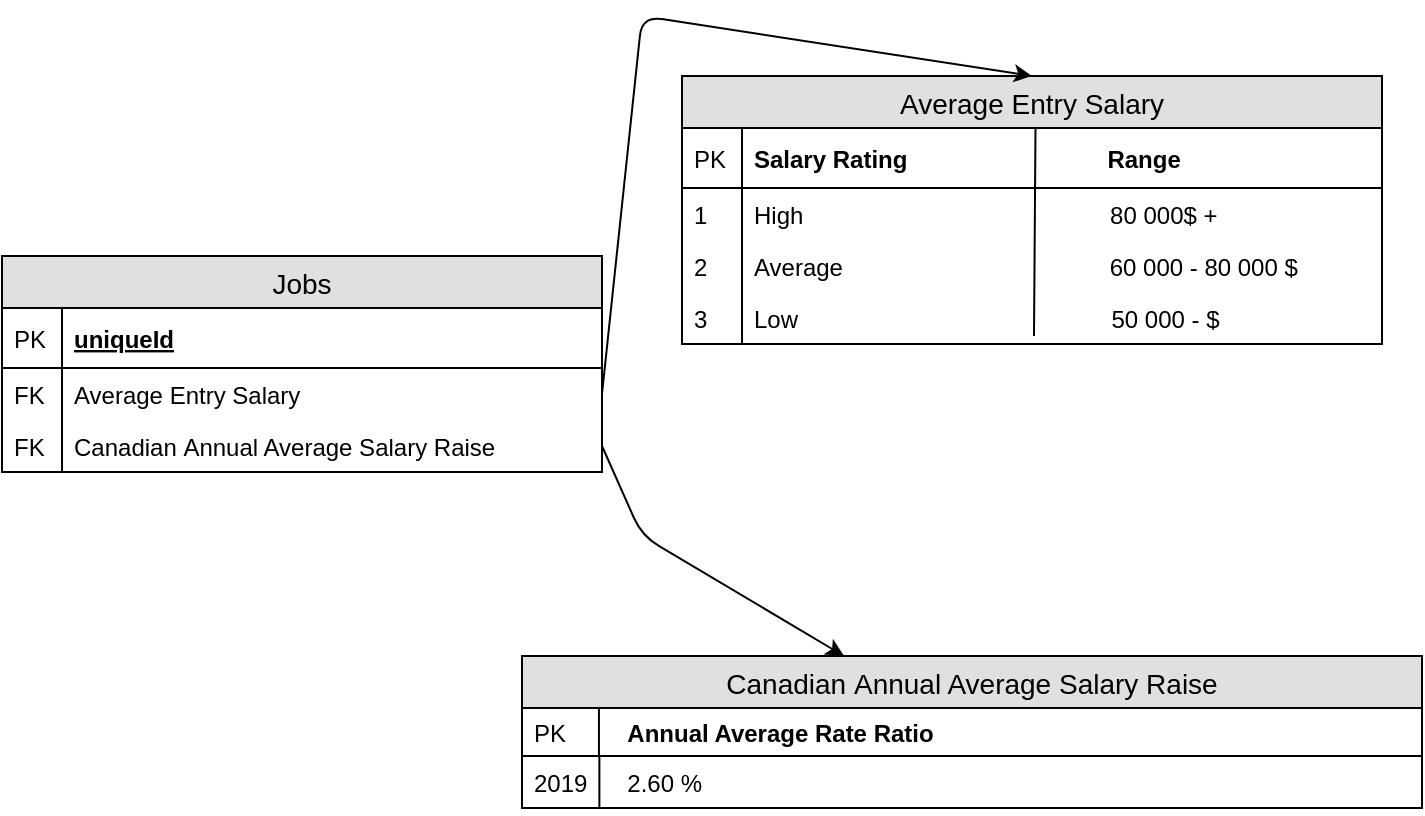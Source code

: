 <mxfile version="12.3.2" type="device" pages="1"><diagram id="A5nH4SXvxRaMwIXdK-zo" name="Page-1"><mxGraphModel dx="675" dy="922" grid="1" gridSize="10" guides="1" tooltips="1" connect="1" arrows="1" fold="1" page="1" pageScale="1" pageWidth="850" pageHeight="1100" math="0" shadow="0"><root><mxCell id="0"/><mxCell id="1" parent="0"/><mxCell id="8M03yK-Zb_a03whQf8vp-20" value="Jobs" style="swimlane;fontStyle=0;childLayout=stackLayout;horizontal=1;startSize=26;fillColor=#e0e0e0;horizontalStack=0;resizeParent=1;resizeParentMax=0;resizeLast=0;collapsible=1;marginBottom=0;swimlaneFillColor=#ffffff;align=center;fontSize=14;" parent="1" vertex="1"><mxGeometry x="80" y="200" width="300" height="108" as="geometry"/></mxCell><mxCell id="8M03yK-Zb_a03whQf8vp-21" value="uniqueId" style="shape=partialRectangle;top=0;left=0;right=0;bottom=1;align=left;verticalAlign=middle;fillColor=none;spacingLeft=34;spacingRight=4;overflow=hidden;rotatable=0;points=[[0,0.5],[1,0.5]];portConstraint=eastwest;dropTarget=0;fontStyle=5;fontSize=12;" parent="8M03yK-Zb_a03whQf8vp-20" vertex="1"><mxGeometry y="26" width="300" height="30" as="geometry"/></mxCell><mxCell id="8M03yK-Zb_a03whQf8vp-22" value="PK" style="shape=partialRectangle;top=0;left=0;bottom=0;fillColor=none;align=left;verticalAlign=middle;spacingLeft=4;spacingRight=4;overflow=hidden;rotatable=0;points=[];portConstraint=eastwest;part=1;fontSize=12;" parent="8M03yK-Zb_a03whQf8vp-21" vertex="1" connectable="0"><mxGeometry width="30" height="30" as="geometry"/></mxCell><mxCell id="8M03yK-Zb_a03whQf8vp-71" value="Average Entry Salary" style="shape=partialRectangle;top=0;left=0;right=0;bottom=0;align=left;verticalAlign=top;fillColor=none;spacingLeft=34;spacingRight=4;overflow=hidden;rotatable=0;points=[[0,0.5],[1,0.5]];portConstraint=eastwest;dropTarget=0;fontSize=12;" parent="8M03yK-Zb_a03whQf8vp-20" vertex="1"><mxGeometry y="56" width="300" height="26" as="geometry"/></mxCell><mxCell id="8M03yK-Zb_a03whQf8vp-72" value="FK" style="shape=partialRectangle;top=0;left=0;bottom=0;fillColor=none;align=left;verticalAlign=top;spacingLeft=4;spacingRight=4;overflow=hidden;rotatable=0;points=[];portConstraint=eastwest;part=1;fontSize=12;" parent="8M03yK-Zb_a03whQf8vp-71" vertex="1" connectable="0"><mxGeometry width="30" height="26" as="geometry"/></mxCell><mxCell id="8M03yK-Zb_a03whQf8vp-23" value="Canadian Annual Average Salary Raise" style="shape=partialRectangle;top=0;left=0;right=0;bottom=0;align=left;verticalAlign=top;fillColor=none;spacingLeft=34;spacingRight=4;overflow=hidden;rotatable=0;points=[[0,0.5],[1,0.5]];portConstraint=eastwest;dropTarget=0;fontSize=12;" parent="8M03yK-Zb_a03whQf8vp-20" vertex="1"><mxGeometry y="82" width="300" height="26" as="geometry"/></mxCell><mxCell id="8M03yK-Zb_a03whQf8vp-24" value="FK" style="shape=partialRectangle;top=0;left=0;bottom=0;fillColor=none;align=left;verticalAlign=top;spacingLeft=4;spacingRight=4;overflow=hidden;rotatable=0;points=[];portConstraint=eastwest;part=1;fontSize=12;" parent="8M03yK-Zb_a03whQf8vp-23" vertex="1" connectable="0"><mxGeometry width="30" height="26" as="geometry"/></mxCell><mxCell id="8M03yK-Zb_a03whQf8vp-33" value="Average Entry Salary" style="swimlane;fontStyle=0;childLayout=stackLayout;horizontal=1;startSize=26;fillColor=#e0e0e0;horizontalStack=0;resizeParent=1;resizeParentMax=0;resizeLast=0;collapsible=1;marginBottom=0;swimlaneFillColor=#ffffff;align=center;fontSize=14;" parent="1" vertex="1"><mxGeometry x="420" y="110" width="350" height="134" as="geometry"/></mxCell><mxCell id="8M03yK-Zb_a03whQf8vp-34" value="Salary Rating                              Range" style="shape=partialRectangle;top=0;left=0;right=0;bottom=1;align=left;verticalAlign=middle;fillColor=none;spacingLeft=34;spacingRight=4;overflow=hidden;rotatable=0;points=[[0,0.5],[1,0.5]];portConstraint=eastwest;dropTarget=0;fontStyle=1;fontSize=12;" parent="8M03yK-Zb_a03whQf8vp-33" vertex="1"><mxGeometry y="26" width="350" height="30" as="geometry"/></mxCell><mxCell id="8M03yK-Zb_a03whQf8vp-35" value="PK" style="shape=partialRectangle;top=0;left=0;bottom=0;fillColor=none;align=left;verticalAlign=middle;spacingLeft=4;spacingRight=4;overflow=hidden;rotatable=0;points=[];portConstraint=eastwest;part=1;fontSize=12;" parent="8M03yK-Zb_a03whQf8vp-34" vertex="1" connectable="0"><mxGeometry width="30" height="30" as="geometry"/></mxCell><mxCell id="8M03yK-Zb_a03whQf8vp-36" value="High                                              80 000$ +" style="shape=partialRectangle;top=0;left=0;right=0;bottom=0;align=left;verticalAlign=top;fillColor=none;spacingLeft=34;spacingRight=4;overflow=hidden;rotatable=0;points=[[0,0.5],[1,0.5]];portConstraint=eastwest;dropTarget=0;fontSize=12;" parent="8M03yK-Zb_a03whQf8vp-33" vertex="1"><mxGeometry y="56" width="350" height="26" as="geometry"/></mxCell><mxCell id="8M03yK-Zb_a03whQf8vp-37" value="1" style="shape=partialRectangle;top=0;left=0;bottom=0;fillColor=none;align=left;verticalAlign=top;spacingLeft=4;spacingRight=4;overflow=hidden;rotatable=0;points=[];portConstraint=eastwest;part=1;fontSize=12;" parent="8M03yK-Zb_a03whQf8vp-36" vertex="1" connectable="0"><mxGeometry width="30" height="26" as="geometry"/></mxCell><mxCell id="8M03yK-Zb_a03whQf8vp-38" value="Average                                        60 000 - 80 000 $" style="shape=partialRectangle;top=0;left=0;right=0;bottom=0;align=left;verticalAlign=top;fillColor=none;spacingLeft=34;spacingRight=4;overflow=hidden;rotatable=0;points=[[0,0.5],[1,0.5]];portConstraint=eastwest;dropTarget=0;fontSize=12;" parent="8M03yK-Zb_a03whQf8vp-33" vertex="1"><mxGeometry y="82" width="350" height="26" as="geometry"/></mxCell><mxCell id="8M03yK-Zb_a03whQf8vp-39" value="2" style="shape=partialRectangle;top=0;left=0;bottom=0;fillColor=none;align=left;verticalAlign=top;spacingLeft=4;spacingRight=4;overflow=hidden;rotatable=0;points=[];portConstraint=eastwest;part=1;fontSize=12;" parent="8M03yK-Zb_a03whQf8vp-38" vertex="1" connectable="0"><mxGeometry width="30" height="26" as="geometry"/></mxCell><mxCell id="8M03yK-Zb_a03whQf8vp-40" value="Low                                               50 000 - $" style="shape=partialRectangle;top=0;left=0;right=0;bottom=0;align=left;verticalAlign=top;fillColor=none;spacingLeft=34;spacingRight=4;overflow=hidden;rotatable=0;points=[[0,0.5],[1,0.5]];portConstraint=eastwest;dropTarget=0;fontSize=12;" parent="8M03yK-Zb_a03whQf8vp-33" vertex="1"><mxGeometry y="108" width="350" height="26" as="geometry"/></mxCell><mxCell id="8M03yK-Zb_a03whQf8vp-41" value="3" style="shape=partialRectangle;top=0;left=0;bottom=0;fillColor=none;align=left;verticalAlign=top;spacingLeft=4;spacingRight=4;overflow=hidden;rotatable=0;points=[];portConstraint=eastwest;part=1;fontSize=12;" parent="8M03yK-Zb_a03whQf8vp-40" vertex="1" connectable="0"><mxGeometry width="30" height="26" as="geometry"/></mxCell><mxCell id="8M03yK-Zb_a03whQf8vp-105" value="" style="endArrow=none;html=1;exitX=0.505;exitY=-0.01;exitDx=0;exitDy=0;exitPerimeter=0;" parent="8M03yK-Zb_a03whQf8vp-33" source="8M03yK-Zb_a03whQf8vp-34" edge="1"><mxGeometry width="50" height="50" relative="1" as="geometry"><mxPoint x="145" y="410" as="sourcePoint"/><mxPoint x="176" y="130" as="targetPoint"/><Array as="points"/></mxGeometry></mxCell><mxCell id="8M03yK-Zb_a03whQf8vp-44" value="Canadian Annual Average Salary Raise" style="swimlane;fontStyle=0;childLayout=stackLayout;horizontal=1;startSize=26;fillColor=#e0e0e0;horizontalStack=0;resizeParent=1;resizeParentMax=0;resizeLast=0;collapsible=1;marginBottom=0;swimlaneFillColor=#ffffff;align=center;fontSize=14;" parent="1" vertex="1"><mxGeometry x="340" y="400" width="450" height="76" as="geometry"/></mxCell><mxCell id="8M03yK-Zb_a03whQf8vp-45" value="     Annual Average Rate Ratio" style="shape=partialRectangle;top=0;left=0;right=0;bottom=1;align=left;verticalAlign=middle;fillColor=none;spacingLeft=34;spacingRight=4;overflow=hidden;rotatable=0;points=[[0,0.5],[1,0.5]];portConstraint=eastwest;dropTarget=0;fontStyle=1;fontSize=12;" parent="8M03yK-Zb_a03whQf8vp-44" vertex="1"><mxGeometry y="26" width="450" height="24" as="geometry"/></mxCell><mxCell id="8M03yK-Zb_a03whQf8vp-46" value="PK" style="shape=partialRectangle;top=0;left=0;bottom=0;fillColor=none;align=left;verticalAlign=middle;spacingLeft=4;spacingRight=4;overflow=hidden;rotatable=0;points=[];portConstraint=eastwest;part=1;fontSize=12;" parent="8M03yK-Zb_a03whQf8vp-45" vertex="1" connectable="0"><mxGeometry width="38.469" height="24" as="geometry"/></mxCell><mxCell id="8M03yK-Zb_a03whQf8vp-47" value="     2.60 %" style="shape=partialRectangle;top=0;left=0;right=0;bottom=0;align=left;verticalAlign=top;fillColor=none;spacingLeft=34;spacingRight=4;overflow=hidden;rotatable=0;points=[[0,0.5],[1,0.5]];portConstraint=eastwest;dropTarget=0;fontSize=12;" parent="8M03yK-Zb_a03whQf8vp-44" vertex="1"><mxGeometry y="50" width="450" height="26" as="geometry"/></mxCell><mxCell id="8M03yK-Zb_a03whQf8vp-48" value="2019" style="shape=partialRectangle;top=0;left=0;bottom=0;fillColor=none;align=left;verticalAlign=top;spacingLeft=4;spacingRight=4;overflow=hidden;rotatable=0;points=[];portConstraint=eastwest;part=1;fontSize=12;" parent="8M03yK-Zb_a03whQf8vp-47" vertex="1" connectable="0"><mxGeometry width="38.688" height="26" as="geometry"/></mxCell><mxCell id="m2f-p8bYDGgetp3K7vO5-3" value="" style="endArrow=classic;html=1;exitX=1;exitY=0.5;exitDx=0;exitDy=0;" edge="1" parent="1" source="8M03yK-Zb_a03whQf8vp-23" target="8M03yK-Zb_a03whQf8vp-44"><mxGeometry width="50" height="50" relative="1" as="geometry"><mxPoint x="410" y="280" as="sourcePoint"/><mxPoint x="540" y="350" as="targetPoint"/><Array as="points"><mxPoint x="400" y="340"/></Array></mxGeometry></mxCell><mxCell id="m2f-p8bYDGgetp3K7vO5-4" value="" style="endArrow=classic;html=1;exitX=1;exitY=0.5;exitDx=0;exitDy=0;entryX=0.5;entryY=0;entryDx=0;entryDy=0;" edge="1" parent="1" source="8M03yK-Zb_a03whQf8vp-71" target="8M03yK-Zb_a03whQf8vp-33"><mxGeometry width="50" height="50" relative="1" as="geometry"><mxPoint x="90" y="630" as="sourcePoint"/><mxPoint x="430" y="260" as="targetPoint"/><Array as="points"><mxPoint x="400" y="80"/></Array></mxGeometry></mxCell></root></mxGraphModel></diagram></mxfile>